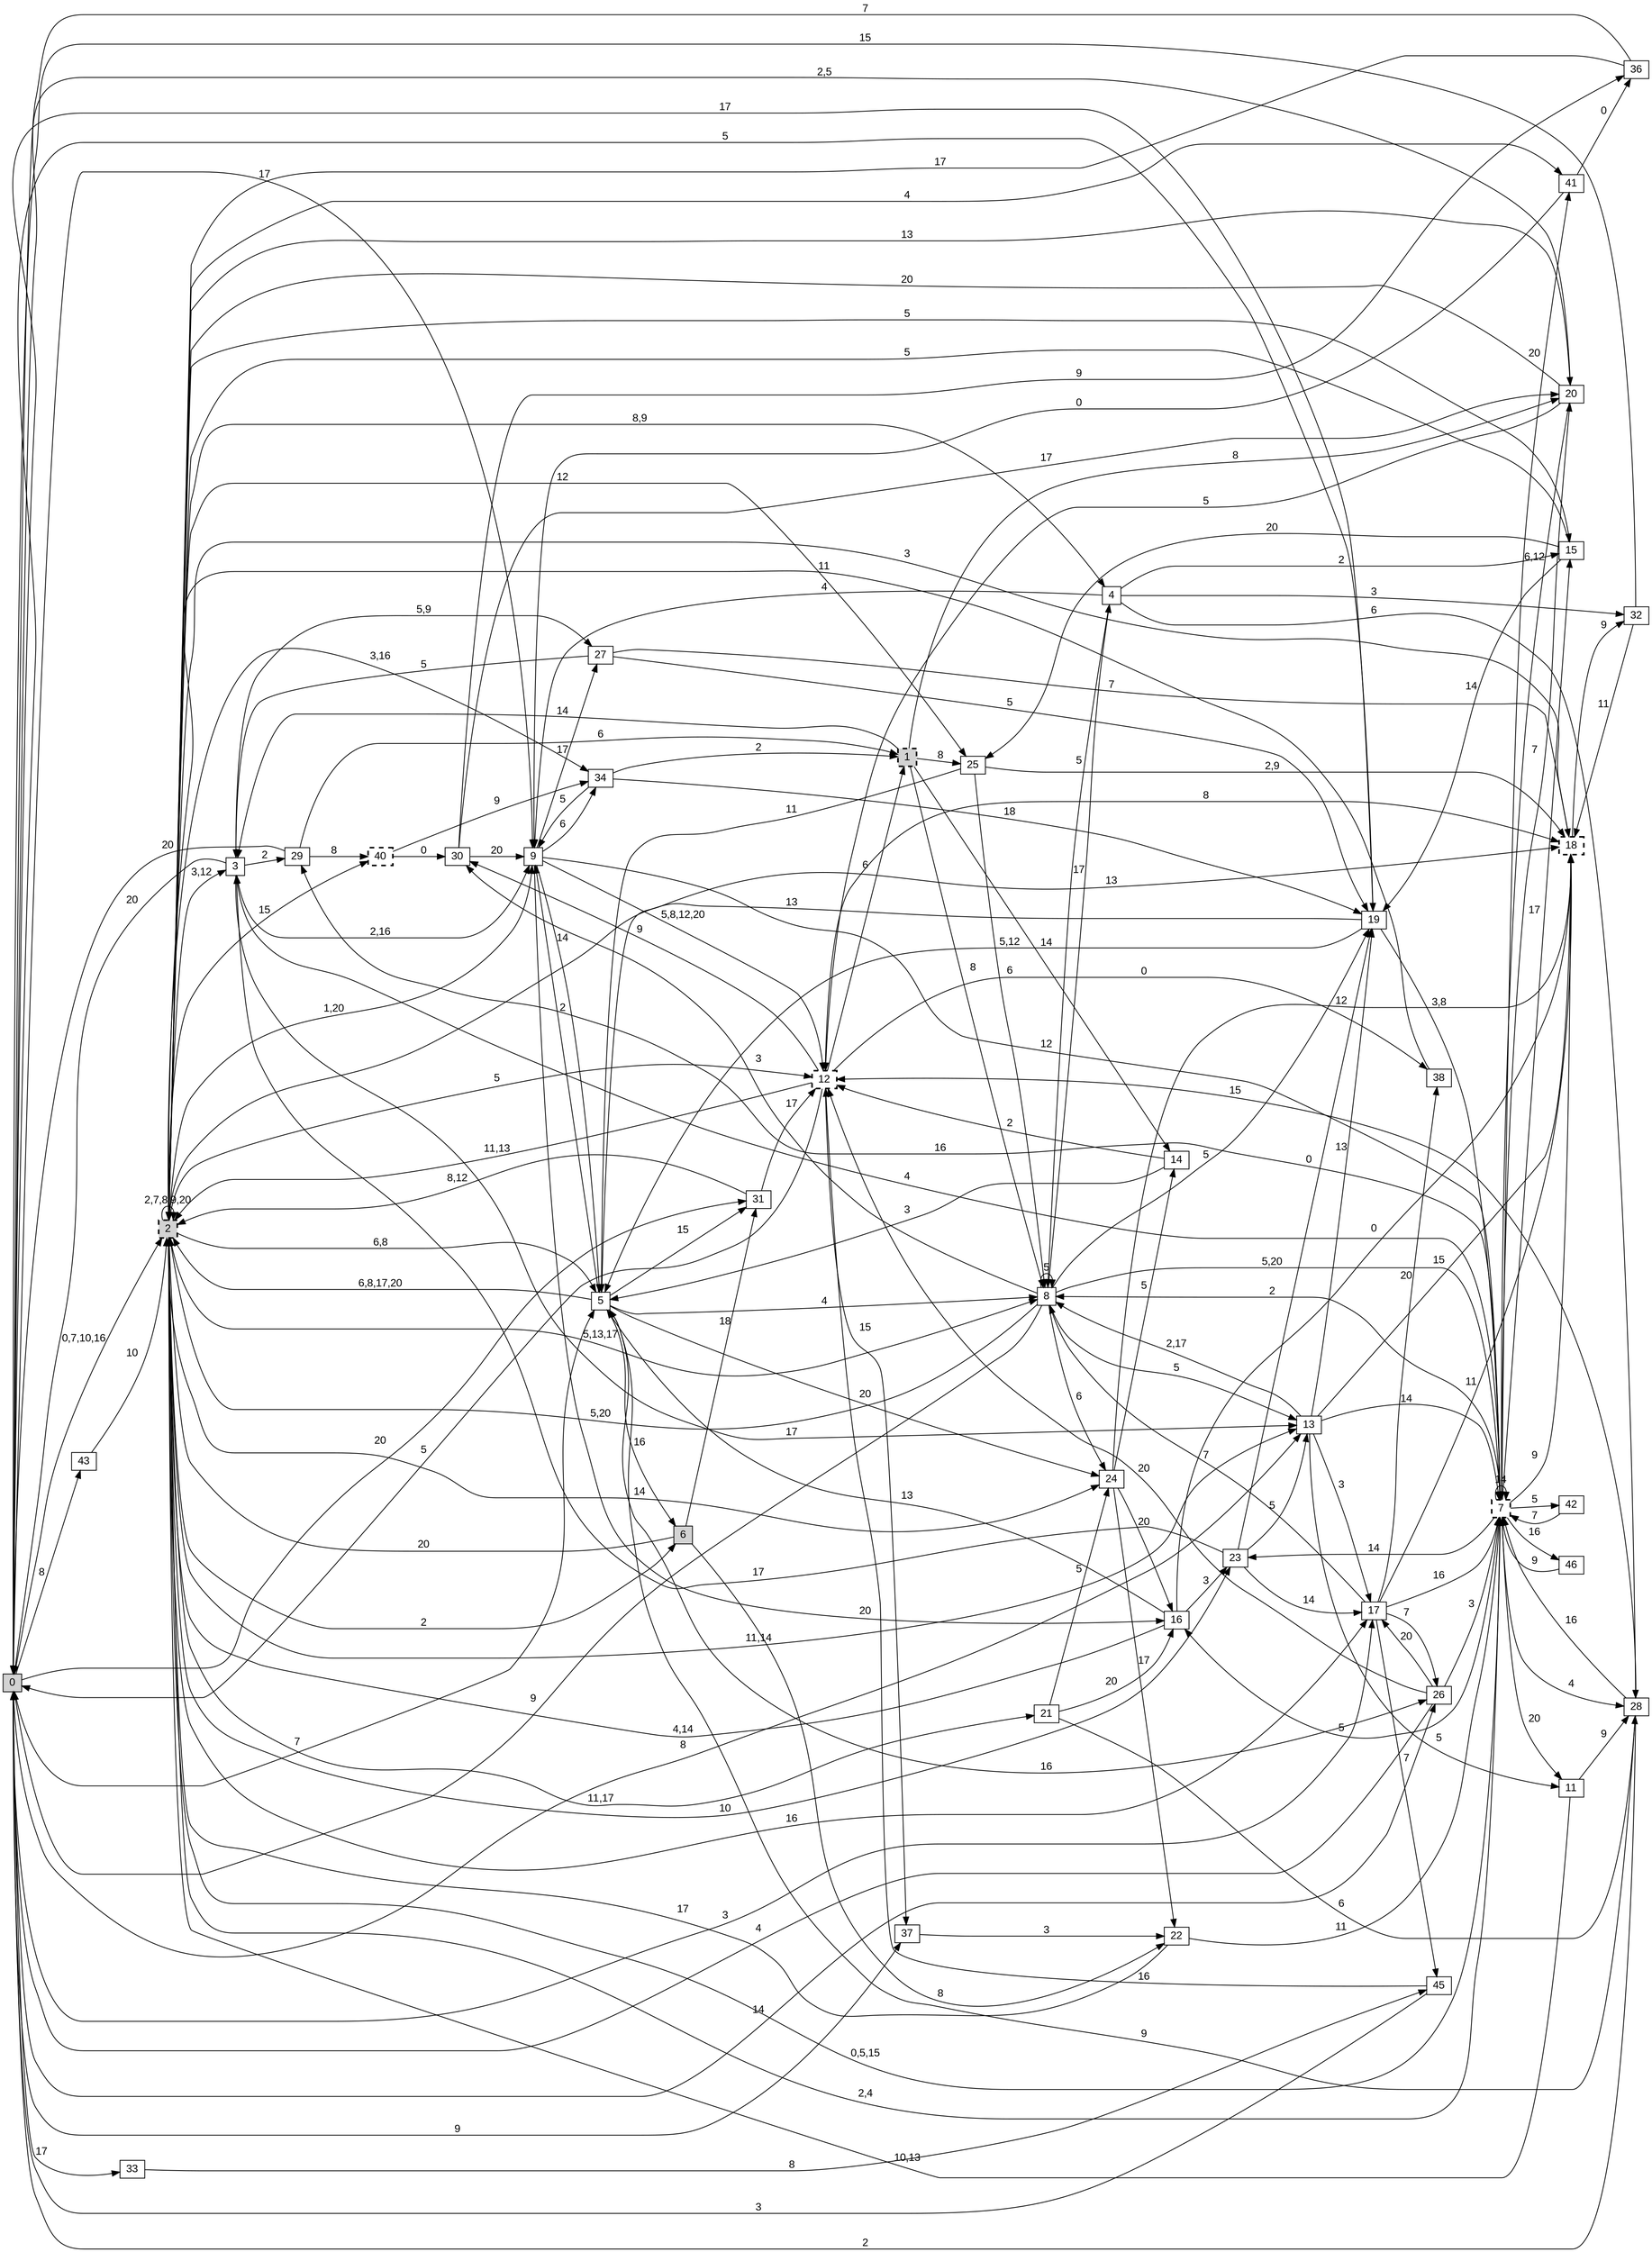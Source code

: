 digraph "NDFA" {
  rankdir=LR
  node [shape=box width=0.1 height=0.1 fontname=Arial]
  edge [fontname=Arial]
/* Estados */
 s0 [label="0" style="filled"] /* I:1 F:0 D:0 */
 s1 [label="1" style="filled,bold,dashed"] /* I:1 F:1 D:0 */
 s2 [label="2" style="filled,bold,dashed"] /* I:1 F:1 D:0 */
 s3 [label="3" ] /* I:0 F:0 D:0 */
 s4 [label="4" ] /* I:0 F:0 D:0 */
 s5 [label="5" ] /* I:0 F:0 D:0 */
 s6 [label="6" style="filled"] /* I:1 F:0 D:0 */
 s7 [label="7" style="bold,dashed"] /* I:0 F:1 D:0 */
 s8 [label="8" ] /* I:0 F:0 D:0 */
 s9 [label="9" ] /* I:0 F:0 D:0 */
 s11 [label="11" ] /* I:0 F:0 D:0 */
 s12 [label="12" style="bold,dashed"] /* I:0 F:1 D:0 */
 s13 [label="13" ] /* I:0 F:0 D:0 */
 s14 [label="14" ] /* I:0 F:0 D:0 */
 s15 [label="15" ] /* I:0 F:0 D:0 */
 s16 [label="16" ] /* I:0 F:0 D:0 */
 s17 [label="17" ] /* I:0 F:0 D:0 */
 s18 [label="18" style="bold,dashed"] /* I:0 F:1 D:0 */
 s19 [label="19" ] /* I:0 F:0 D:0 */
 s20 [label="20" ] /* I:0 F:0 D:0 */
 s21 [label="21" ] /* I:0 F:0 D:0 */
 s22 [label="22" ] /* I:0 F:0 D:0 */
 s23 [label="23" ] /* I:0 F:0 D:0 */
 s24 [label="24" ] /* I:0 F:0 D:0 */
 s25 [label="25" ] /* I:0 F:0 D:0 */
 s26 [label="26" ] /* I:0 F:0 D:0 */
 s27 [label="27" ] /* I:0 F:0 D:0 */
 s28 [label="28" ] /* I:0 F:0 D:0 */
 s29 [label="29" ] /* I:0 F:0 D:0 */
 s30 [label="30" ] /* I:0 F:0 D:0 */
 s31 [label="31" ] /* I:0 F:0 D:0 */
 s32 [label="32" ] /* I:0 F:0 D:0 */
 s33 [label="33" ] /* I:0 F:0 D:0 */
 s34 [label="34" ] /* I:0 F:0 D:0 */
 s36 [label="36" ] /* I:0 F:0 D:0 */
 s37 [label="37" ] /* I:0 F:0 D:0 */
 s38 [label="38" ] /* I:0 F:0 D:0 */
 s40 [label="40" style="bold,dashed"] /* I:0 F:1 D:0 */
 s41 [label="41" ] /* I:0 F:0 D:0 */
 s42 [label="42" ] /* I:0 F:0 D:0 */
 s43 [label="43" ] /* I:0 F:0 D:0 */
 s45 [label="45" ] /* I:0 F:0 D:0 */
 s46 [label="46" ] /* I:0 F:0 D:0 */
/* Transiciones */
  s0 -> s2 [label="0,7,10,16"]
  s0 -> s5 [label="7"]
  s0 -> s9 [label="17"]
  s0 -> s13 [label="8"]
  s0 -> s17 [label="3"]
  s0 -> s19 [label="5"]
  s0 -> s26 [label="14"]
  s0 -> s31 [label="20"]
  s0 -> s33 [label="17"]
  s0 -> s37 [label="9"]
  s0 -> s43 [label="8"]
  s1 -> s3 [label="14"]
  s1 -> s8 [label="8"]
  s1 -> s14 [label="14"]
  s1 -> s20 [label="8"]
  s1 -> s25 [label="8"]
  s2 -> s2 [label="2,7,8,9,20"]
  s2 -> s3 [label="3,12"]
  s2 -> s4 [label="8,9"]
  s2 -> s5 [label="6,8"]
  s2 -> s6 [label="2"]
  s2 -> s7 [label="0,5,15"]
  s2 -> s8 [label="5,13,17"]
  s2 -> s9 [label="1,20"]
  s2 -> s12 [label="5"]
  s2 -> s13 [label="11,14"]
  s2 -> s15 [label="5"]
  s2 -> s17 [label="16"]
  s2 -> s20 [label="13"]
  s2 -> s21 [label="11,17"]
  s2 -> s23 [label="10"]
  s2 -> s24 [label="14"]
  s2 -> s25 [label="12"]
  s2 -> s34 [label="3,16"]
  s2 -> s40 [label="15"]
  s2 -> s41 [label="4"]
  s3 -> s0 [label="20"]
  s3 -> s9 [label="2,16"]
  s3 -> s13 [label="17"]
  s3 -> s27 [label="5,9"]
  s3 -> s29 [label="2"]
  s4 -> s8 [label="5"]
  s4 -> s9 [label="4"]
  s4 -> s15 [label="2"]
  s4 -> s28 [label="6"]
  s4 -> s32 [label="3"]
  s5 -> s2 [label="6,8,17,20"]
  s5 -> s6 [label="16"]
  s5 -> s8 [label="4"]
  s5 -> s9 [label="2"]
  s5 -> s18 [label="13"]
  s5 -> s24 [label="20"]
  s5 -> s26 [label="16"]
  s5 -> s31 [label="15"]
  s6 -> s2 [label="20"]
  s6 -> s22 [label="8"]
  s6 -> s31 [label="18"]
  s7 -> s2 [label="2,4"]
  s7 -> s3 [label="4"]
  s7 -> s7 [label="14"]
  s7 -> s8 [label="2"]
  s7 -> s11 [label="20"]
  s7 -> s15 [label="17"]
  s7 -> s16 [label="5"]
  s7 -> s18 [label="9"]
  s7 -> s20 [label="7"]
  s7 -> s23 [label="14"]
  s7 -> s28 [label="4"]
  s7 -> s29 [label="16"]
  s7 -> s41 [label="20"]
  s7 -> s42 [label="5"]
  s7 -> s46 [label="16"]
  s8 -> s0 [label="9"]
  s8 -> s2 [label="5,20"]
  s8 -> s4 [label="17"]
  s8 -> s7 [label="5,20"]
  s8 -> s8 [label="5"]
  s8 -> s13 [label="5"]
  s8 -> s19 [label="5"]
  s8 -> s24 [label="6"]
  s8 -> s30 [label="3"]
  s9 -> s5 [label="14"]
  s9 -> s7 [label="12"]
  s9 -> s12 [label="5,8,12,20"]
  s9 -> s16 [label="20"]
  s9 -> s27 [label="17"]
  s9 -> s34 [label="6"]
  s11 -> s2 [label="10,13"]
  s11 -> s28 [label="9"]
  s12 -> s0 [label="5"]
  s12 -> s1 [label="6"]
  s12 -> s2 [label="11,13"]
  s12 -> s18 [label="8"]
  s12 -> s30 [label="9"]
  s12 -> s37 [label="15"]
  s12 -> s38 [label="0"]
  s13 -> s7 [label="14"]
  s13 -> s8 [label="2,17"]
  s13 -> s11 [label="5"]
  s13 -> s17 [label="3"]
  s13 -> s18 [label="15"]
  s13 -> s19 [label="13"]
  s14 -> s5 [label="3"]
  s14 -> s12 [label="2"]
  s15 -> s2 [label="5"]
  s15 -> s19 [label="14"]
  s15 -> s25 [label="20"]
  s16 -> s2 [label="4,14"]
  s16 -> s5 [label="13"]
  s16 -> s18 [label="0"]
  s16 -> s23 [label="3"]
  s17 -> s7 [label="16"]
  s17 -> s8 [label="7"]
  s17 -> s18 [label="11"]
  s17 -> s26 [label="7"]
  s17 -> s38 [label="20"]
  s17 -> s45 [label="7"]
  s18 -> s2 [label="3"]
  s18 -> s32 [label="9"]
  s19 -> s0 [label="17"]
  s19 -> s2 [label="13"]
  s19 -> s5 [label="5,12"]
  s19 -> s7 [label="3,8"]
  s20 -> s0 [label="2,5"]
  s20 -> s2 [label="20"]
  s20 -> s7 [label="6,12"]
  s20 -> s12 [label="5"]
  s21 -> s16 [label="20"]
  s21 -> s24 [label="5"]
  s21 -> s28 [label="6"]
  s22 -> s2 [label="17"]
  s22 -> s7 [label="11"]
  s23 -> s3 [label="17"]
  s23 -> s13 [label="5"]
  s23 -> s17 [label="14"]
  s23 -> s19 [label="0"]
  s24 -> s14 [label="5"]
  s24 -> s16 [label="20"]
  s24 -> s18 [label="12"]
  s24 -> s22 [label="17"]
  s25 -> s5 [label="11"]
  s25 -> s8 [label="6"]
  s25 -> s18 [label="2,9"]
  s26 -> s0 [label="4"]
  s26 -> s7 [label="3"]
  s26 -> s12 [label="20"]
  s26 -> s17 [label="20"]
  s27 -> s3 [label="5"]
  s27 -> s18 [label="7"]
  s27 -> s19 [label="5"]
  s28 -> s0 [label="2"]
  s28 -> s5 [label="9"]
  s28 -> s7 [label="16"]
  s28 -> s12 [label="15"]
  s29 -> s0 [label="20"]
  s29 -> s1 [label="6"]
  s29 -> s40 [label="8"]
  s30 -> s9 [label="20"]
  s30 -> s20 [label="17"]
  s30 -> s36 [label="9"]
  s31 -> s2 [label="8,12"]
  s31 -> s12 [label="17"]
  s32 -> s0 [label="15"]
  s32 -> s18 [label="11"]
  s33 -> s45 [label="8"]
  s34 -> s1 [label="2"]
  s34 -> s9 [label="5"]
  s34 -> s19 [label="18"]
  s36 -> s0 [label="7"]
  s36 -> s2 [label="17"]
  s37 -> s22 [label="3"]
  s38 -> s2 [label="11"]
  s40 -> s30 [label="0"]
  s40 -> s34 [label="9"]
  s41 -> s9 [label="0"]
  s41 -> s36 [label="0"]
  s42 -> s7 [label="7"]
  s43 -> s2 [label="10"]
  s45 -> s0 [label="3"]
  s45 -> s12 [label="16"]
  s46 -> s7 [label="9"]
}
